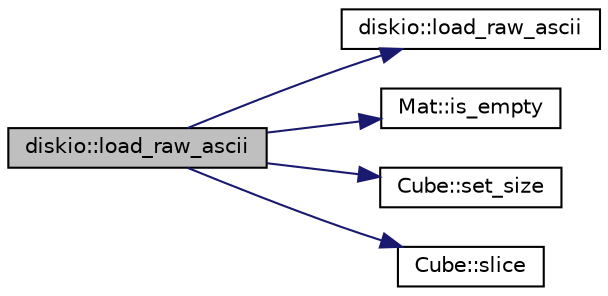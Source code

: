 digraph "diskio::load_raw_ascii"
{
  edge [fontname="Helvetica",fontsize="10",labelfontname="Helvetica",labelfontsize="10"];
  node [fontname="Helvetica",fontsize="10",shape=record];
  rankdir="LR";
  Node1 [label="diskio::load_raw_ascii",height=0.2,width=0.4,color="black", fillcolor="grey75", style="filled" fontcolor="black"];
  Node1 -> Node2 [color="midnightblue",fontsize="10",style="solid",fontname="Helvetica"];
  Node2 [label="diskio::load_raw_ascii",height=0.2,width=0.4,color="black", fillcolor="white", style="filled",URL="$group__diskio.html#gab4a891389f7af45143d69e1e13e02fde"];
  Node1 -> Node3 [color="midnightblue",fontsize="10",style="solid",fontname="Helvetica"];
  Node3 [label="Mat::is_empty",height=0.2,width=0.4,color="black", fillcolor="white", style="filled",URL="$group___mat.html#ga6aea90307174186e101c8d20cb33be66",tooltip="returns true if the matrix has no elements"];
  Node1 -> Node4 [color="midnightblue",fontsize="10",style="solid",fontname="Helvetica"];
  Node4 [label="Cube::set_size",height=0.2,width=0.4,color="black", fillcolor="white", style="filled",URL="$group___cube.html#ga0d461586030945472fe66f7364882771",tooltip="change the cube to have user specified dimensions (data is not preserved)"];
  Node1 -> Node5 [color="midnightblue",fontsize="10",style="solid",fontname="Helvetica"];
  Node5 [label="Cube::slice",height=0.2,width=0.4,color="black", fillcolor="white", style="filled",URL="$group___cube.html#ga3b4599ae61da89772bdc085491c07280",tooltip="provide the reference to the matrix representing a single slice"];
}
